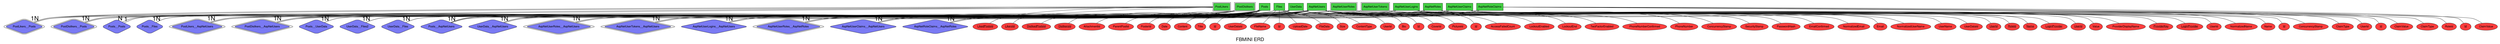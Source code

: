 graph ERD {
	fontname="Helvetica,Arial,sans-serif" fontsize=24 peripheries=0 scale=2
	node [fontname="Helvetica,Arial,sans-serif"]
	edge [fontname="Helvetica,Arial,sans-serif" len=3]
	graph [bb="" label="FBMINI ERD" margin=0]
	subgraph cluster_relationships {
		label=""
		node [fillcolor="#7a7af3" height=1 shape=diamond style="rounded,filled" width=1]
		AspNetRoleClaims__AspNetRoles
		AspNetUserClaims__AspNetUsers
		AspNetUserLogins__AspNetUsers
		AspNetUserRoles__AspNetUsers [peripheries=2]
		AspNetUserRoles__AspNetRoles [peripheries=2]
		AspNetUserTokens__AspNetUsers [peripheries=2]
		UserData__AspNetUsers
		UserData__Files
		UserData__Files2
		Posts__AspNetUsers
		Posts__Posts
		Posts__Files
		Posts__UserData
		PostDislikers__Posts [peripheries=2]
		PostDislikers__AspNetUsers [peripheries=2]
		PostLikers__Posts [peripheries=2]
		PostLikers__AspNetUsers [peripheries=2]
	}
	subgraph cluster_entities {
		label=""
		node [color=black fillcolor="#43ce43" shape=box style=filled]
		AspNetRoles
		AspNetUsers
		Files
		AspNetRoleClaims
		AspNetUserClaims
		AspNetUserLogins
		AspNetUserRoles [peripheries=2]
		AspNetUserRoles
		AspNetUserTokens [peripheries=2]
		AspNetUserTokens
		UserData
		Posts
		PostDislikers [peripheries=2]
		PostDislikers
		PostLikers [peripheries=2]
		PostLikers
	}
	subgraph cluster_attributes {
		label=""
		node [color=black fillcolor="#ff3d3d" shape=ellipse style=filled]
		AspNetRoles__Id [label=<<U>Id</U>>]
		AspNetRoles__Name [label=Name]
		AspNetRoles__NormalizedName [label=NormalizedName]
		AspNetRoles__ConcurrencyStamp [label=ConcurrencyStamp]
		AspNetUsers__Id [label=<<U>Id</U>>]
		AspNetUsers__UserDataId [label=UserDataId]
		AspNetUsers__UserName [label=UserName]
		AspNetUsers__NormalizedUserName [label=NormalizedUserName]
		AspNetUsers__Email [label=Email]
		AspNetUsers__NormalizedEmail [label=NormalizedEmail]
		AspNetUsers__EmailConfirmed [label=EmailConfirmed]
		AspNetUsers__PasswordHash [label=PasswordHash]
		AspNetUsers__SecurityStamp [label=SecurityStamp]
		AspNetUsers__ConcurrencyStamp [label=ConcurrencyStamp]
		AspNetUsers__PhoneNumber [label=PhoneNumber]
		AspNetUsers__PhoneNumberConfirmed [label=PhoneNumberConfirmed]
		AspNetUsers__TwoFactorEnabled [label=TwoFactorEnabled]
		AspNetUsers__LockoutEnd [label=LockoutEnd]
		AspNetUsers__LockoutEnabled [label=LockoutEnabled]
		AspNetUsers__AccessFailedCount [label=AccessFailedCount]
		Files__Id [label=<<U>Id</U>>]
		Files__FileName [label=FileName]
		Files__ContentType [label=ContentType]
		Files__Size [label=Size]
		Files__FileData [label=FileData]
		Files__UploadDate [label=UploadDate]
		AspNetRoleClaims__Id [label=<<U>Id</U>>]
		AspNetRoleClaims__RoleId [label=RoleId]
		AspNetRoleClaims__ClaimType [label=ClaimType]
		AspNetRoleClaims__ClaimValue [label=ClaimValue]
		AspNetUserClaims__Id [label=<<U>Id</U>>]
		AspNetUserClaims__UserId [label=UserId]
		AspNetUserClaims__ClaimType [label=ClaimType]
		AspNetUserClaims__ClaimValue [label=ClaimValue]
		AspNetUserLogins__LoginProvider [label=<<U>LoginProvider</U>>]
		AspNetUserLogins__ProviderKey [label=<<U>ProviderKey</U>>]
		AspNetUserLogins__ProviderDisplayName [label=ProviderDisplayName]
		AspNetUserLogins__UserId [label=UserId]
		AspNetUserRoles__UserId [label=<<U>UserId</U>>]
		AspNetUserRoles__RoleId [label=<<U>RoleId</U>>]
		AspNetUserTokens__UserId [label=<<U>UserId</U>>]
		AspNetUserTokens__LoginProvider [label=<<U>LoginProvider</U>>]
		AspNetUserTokens__Name [label=<<U>Name</U>>]
		AspNetUserTokens__Value [label=Value]
		UserData__Id [label=<<U>Id</U>>]
		UserData__Bio [label=Bio]
		UserData__UserId [label=UserId]
		UserData__PictureId [label=PictureId]
		UserData__CoverId [label=CoverId]
		Posts__Id [label=<<U>Id</U>>]
		Posts__Title [label=Title]
		Posts__Content [label=Content]
		Posts__Date [label=Date]
		Posts__PosterId [label=PosterId]
		Posts__ParentPostId [label=ParentPostId]
		Posts__AttachmentId [label=AttachmentId]
		Posts__UserDataId [label=UserDataId]
		PostDislikers__DislikedPostsId [label=<<U>DislikedPostsId</U>>]
		PostDislikers__DislikersId [label=<<U>DislikersId</U>>]
		PostLikers__LikedPostsId [label=<<U>LikedPostsId</U>>]
		PostLikers__LikersId [label=<<U>LikersId</U>>]
	}
	subgraph cluster_AspNetRoles {
		label=""
		AspNetRoles -- AspNetRoles__Id
		AspNetRoles -- AspNetRoles__Name
		AspNetRoles -- AspNetRoles__NormalizedName
		AspNetRoles -- AspNetRoles__ConcurrencyStamp
	}
	subgraph cluster_AspNetUsers {
		label=""
		AspNetUsers -- AspNetUsers__Id
		AspNetUsers -- AspNetUsers__UserDataId
		AspNetUsers -- AspNetUsers__UserName
		AspNetUsers -- AspNetUsers__NormalizedUserName
		AspNetUsers -- AspNetUsers__Email
		AspNetUsers -- AspNetUsers__NormalizedEmail
		AspNetUsers -- AspNetUsers__EmailConfirmed
		AspNetUsers -- AspNetUsers__PasswordHash
		AspNetUsers -- AspNetUsers__SecurityStamp
		AspNetUsers -- AspNetUsers__ConcurrencyStamp
		AspNetUsers -- AspNetUsers__PhoneNumber
		AspNetUsers -- AspNetUsers__PhoneNumberConfirmed
		AspNetUsers -- AspNetUsers__TwoFactorEnabled
		AspNetUsers -- AspNetUsers__LockoutEnd
		AspNetUsers -- AspNetUsers__LockoutEnabled
		AspNetUsers -- AspNetUsers__AccessFailedCount
	}
	subgraph cluster_Files {
		label=""
		Files -- Files__Id
		Files -- Files__FileName
		Files -- Files__ContentType
		Files -- Files__Size
		Files -- Files__FileData
		Files -- Files__UploadDate
	}
	subgraph cluster_AspNetRoleClaims {
		label=""
		AspNetRoleClaims -- AspNetRoleClaims__Id
		AspNetRoleClaims -- AspNetRoleClaims__RoleId
		AspNetRoleClaims -- AspNetRoleClaims__ClaimType
		AspNetRoleClaims -- AspNetRoleClaims__ClaimValue
	}
	subgraph cluster_AspNetUserClaims {
		label=""
		AspNetUserClaims -- AspNetUserClaims__Id
		AspNetUserClaims -- AspNetUserClaims__UserId
		AspNetUserClaims -- AspNetUserClaims__ClaimType
		AspNetUserClaims -- AspNetUserClaims__ClaimValue
	}
	subgraph cluster_AspNetUserLogins {
		label=""
		AspNetUserLogins -- AspNetUserLogins__LoginProvider
		AspNetUserLogins -- AspNetUserLogins__ProviderKey
		AspNetUserLogins -- AspNetUserLogins__ProviderDisplayName
		AspNetUserLogins -- AspNetUserLogins__UserId
	}
	subgraph cluster_AspNetUserRoles {
		label=""
		AspNetUserRoles -- AspNetUserRoles__UserId
		AspNetUserRoles -- AspNetUserRoles__RoleId
	}
	subgraph cluster_AspNetUserTokens {
		label=""
		AspNetUserTokens -- AspNetUserTokens__UserId
		AspNetUserTokens -- AspNetUserTokens__LoginProvider
		AspNetUserTokens -- AspNetUserTokens__Name
		AspNetUserTokens -- AspNetUserTokens__Value
	}
	subgraph cluster_UserData {
		label=""
		UserData -- UserData__Id
		UserData -- UserData__Bio
		UserData -- UserData__UserId
		UserData -- UserData__PictureId
		UserData -- UserData__CoverId
	}
	subgraph cluster_Posts {
		label=""
		Posts -- Posts__Id
		Posts -- Posts__Title
		Posts -- Posts__Content
		Posts -- Posts__Date
		Posts -- Posts__PosterId
		Posts -- Posts__ParentPostId
		Posts -- Posts__AttachmentId
		Posts -- Posts__UserDataId
	}
	subgraph cluster_PostDislikers {
		label=""
		PostDislikers -- PostDislikers__DislikedPostsId
		PostDislikers -- PostDislikers__DislikersId
	}
	subgraph cluster_PostLikers {
		label=""
		PostLikers -- PostLikers__LikedPostsId
		PostLikers -- PostLikers__LikersId
	}
	subgraph cluster_connections {
		label=""
		edge [fontsize=30 len=4]
		AspNetRoleClaims -- AspNetRoleClaims__AspNetRoles [color="black:invis:black" headlabel=N]
		AspNetRoles -- AspNetRoleClaims__AspNetRoles [color="black:invis:black" headlabel=1]
		AspNetUserClaims -- AspNetUserClaims__AspNetUsers [color="black:invis:black" headlabel=N]
		AspNetUsers -- AspNetUserClaims__AspNetUsers [color="black:invis:black" headlabel=1]
		AspNetUserLogins -- AspNetUserLogins__AspNetUsers [color="black:invis:black" headlabel=N]
		AspNetUsers -- AspNetUserLogins__AspNetUsers [color="black:invis:black" headlabel=1]
		AspNetUserRoles -- AspNetUserRoles__AspNetUsers [color="black:invis:black" headlabel=N]
		AspNetUsers -- AspNetUserRoles__AspNetUsers [color="black:invis:black" headlabel=1]
		AspNetUserRoles -- AspNetUserRoles__AspNetRoles [color="black:invis:black" headlabel=N]
		AspNetRoles -- AspNetUserRoles__AspNetRoles [color="black:invis:black" headlabel=1]
		AspNetUserTokens -- AspNetUserTokens__AspNetUsers [color="black:invis:black" headlabel=N]
		AspNetUsers -- AspNetUserTokens__AspNetUsers [color="black:invis:black" headlabel=1]
		UserData -- UserData__AspNetUsers [color="black:invis:black" headlabel=N]
		AspNetUsers -- UserData__AspNetUsers [color="black:invis:black" headlabel=1]
		UserData -- UserData__Files [headlabel=N]
		Files -- UserData__Files [headlabel=1]
		UserData -- UserData__Files2 [headlabel=N]
		Files -- UserData__Files2 [headlabel=1]
		Posts -- Posts__AspNetUsers [color="black:invis:black" headlabel=N]
		AspNetUsers -- Posts__AspNetUsers [headlabel=1]
		Posts -- Posts__Posts [headlabel=N]
		Posts -- Posts__Posts [headlabel=1]
		Posts -- Posts__Files [headlabel=N]
		Files -- Posts__Files [headlabel=1]
		Posts -- Posts__UserData [headlabel=N]
		UserData -- Posts__UserData [headlabel=1]
		PostDislikers -- PostDislikers__Posts [color="black:invis:black" headlabel=N]
		Posts -- PostDislikers__Posts [color="black:invis:black" headlabel=1]
		PostDislikers -- PostDislikers__AspNetUsers [color="black:invis:black" headlabel=N]
		AspNetUsers -- PostDislikers__AspNetUsers [color="black:invis:black" headlabel=1]
		PostLikers -- PostLikers__Posts [color="black:invis:black" headlabel=N]
		Posts -- PostLikers__Posts [color="black:invis:black" headlabel=1]
		PostLikers -- PostLikers__AspNetUsers [color="black:invis:black" headlabel=N]
		AspNetUsers -- PostLikers__AspNetUsers [color="black:invis:black" headlabel=1]
	}
}
